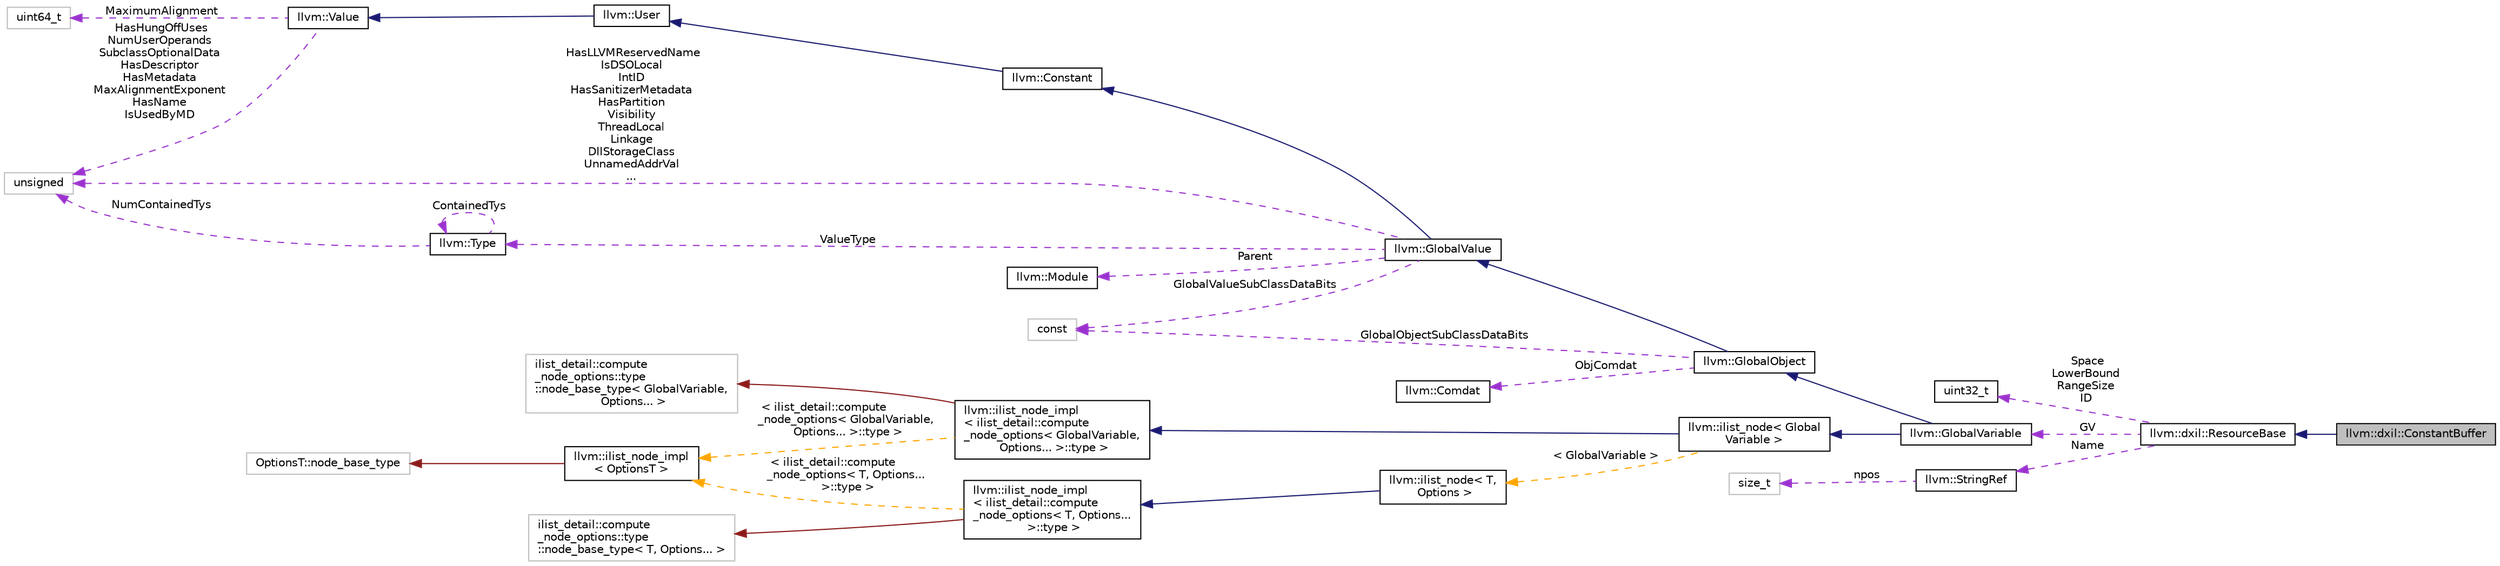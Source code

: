 digraph "llvm::dxil::ConstantBuffer"
{
 // LATEX_PDF_SIZE
  bgcolor="transparent";
  edge [fontname="Helvetica",fontsize="10",labelfontname="Helvetica",labelfontsize="10"];
  node [fontname="Helvetica",fontsize="10",shape=record];
  rankdir="LR";
  Node1 [label="llvm::dxil::ConstantBuffer",height=0.2,width=0.4,color="black", fillcolor="grey75", style="filled", fontcolor="black",tooltip=" "];
  Node2 -> Node1 [dir="back",color="midnightblue",fontsize="10",style="solid",fontname="Helvetica"];
  Node2 [label="llvm::dxil::ResourceBase",height=0.2,width=0.4,color="black",URL="$classllvm_1_1dxil_1_1ResourceBase.html",tooltip=" "];
  Node3 -> Node2 [dir="back",color="darkorchid3",fontsize="10",style="dashed",label=" Space\nLowerBound\nRangeSize\nID" ,fontname="Helvetica"];
  Node3 [label="uint32_t",height=0.2,width=0.4,color="black",URL="$classuint32__t.html",tooltip=" "];
  Node4 -> Node2 [dir="back",color="darkorchid3",fontsize="10",style="dashed",label=" GV" ,fontname="Helvetica"];
  Node4 [label="llvm::GlobalVariable",height=0.2,width=0.4,color="black",URL="$classllvm_1_1GlobalVariable.html",tooltip=" "];
  Node5 -> Node4 [dir="back",color="midnightblue",fontsize="10",style="solid",fontname="Helvetica"];
  Node5 [label="llvm::GlobalObject",height=0.2,width=0.4,color="black",URL="$classllvm_1_1GlobalObject.html",tooltip=" "];
  Node6 -> Node5 [dir="back",color="midnightblue",fontsize="10",style="solid",fontname="Helvetica"];
  Node6 [label="llvm::GlobalValue",height=0.2,width=0.4,color="black",URL="$classllvm_1_1GlobalValue.html",tooltip=" "];
  Node7 -> Node6 [dir="back",color="midnightblue",fontsize="10",style="solid",fontname="Helvetica"];
  Node7 [label="llvm::Constant",height=0.2,width=0.4,color="black",URL="$classllvm_1_1Constant.html",tooltip="This is an important base class in LLVM."];
  Node8 -> Node7 [dir="back",color="midnightblue",fontsize="10",style="solid",fontname="Helvetica"];
  Node8 [label="llvm::User",height=0.2,width=0.4,color="black",URL="$classllvm_1_1User.html",tooltip=" "];
  Node9 -> Node8 [dir="back",color="midnightblue",fontsize="10",style="solid",fontname="Helvetica"];
  Node9 [label="llvm::Value",height=0.2,width=0.4,color="black",URL="$classllvm_1_1Value.html",tooltip="LLVM Value Representation."];
  Node10 -> Node9 [dir="back",color="darkorchid3",fontsize="10",style="dashed",label=" MaximumAlignment" ,fontname="Helvetica"];
  Node10 [label="uint64_t",height=0.2,width=0.4,color="grey75",tooltip=" "];
  Node11 -> Node9 [dir="back",color="darkorchid3",fontsize="10",style="dashed",label=" HasHungOffUses\nNumUserOperands\nSubclassOptionalData\nHasDescriptor\nHasMetadata\nMaxAlignmentExponent\nHasName\nIsUsedByMD" ,fontname="Helvetica"];
  Node11 [label="unsigned",height=0.2,width=0.4,color="grey75",tooltip=" "];
  Node12 -> Node6 [dir="back",color="darkorchid3",fontsize="10",style="dashed",label=" ValueType" ,fontname="Helvetica"];
  Node12 [label="llvm::Type",height=0.2,width=0.4,color="black",URL="$classllvm_1_1Type.html",tooltip="The instances of the Type class are immutable: once they are created, they are never changed."];
  Node12 -> Node12 [dir="back",color="darkorchid3",fontsize="10",style="dashed",label=" ContainedTys" ,fontname="Helvetica"];
  Node11 -> Node12 [dir="back",color="darkorchid3",fontsize="10",style="dashed",label=" NumContainedTys" ,fontname="Helvetica"];
  Node13 -> Node6 [dir="back",color="darkorchid3",fontsize="10",style="dashed",label=" Parent" ,fontname="Helvetica"];
  Node13 [label="llvm::Module",height=0.2,width=0.4,color="black",URL="$classllvm_1_1Module.html",tooltip="A Module instance is used to store all the information related to an LLVM module."];
  Node11 -> Node6 [dir="back",color="darkorchid3",fontsize="10",style="dashed",label=" HasLLVMReservedName\nIsDSOLocal\nIntID\nHasSanitizerMetadata\nHasPartition\nVisibility\nThreadLocal\nLinkage\nDllStorageClass\nUnnamedAddrVal\n..." ,fontname="Helvetica"];
  Node14 -> Node6 [dir="back",color="darkorchid3",fontsize="10",style="dashed",label=" GlobalValueSubClassDataBits" ,fontname="Helvetica"];
  Node14 [label="const",height=0.2,width=0.4,color="grey75",tooltip=" "];
  Node15 -> Node5 [dir="back",color="darkorchid3",fontsize="10",style="dashed",label=" ObjComdat" ,fontname="Helvetica"];
  Node15 [label="llvm::Comdat",height=0.2,width=0.4,color="black",URL="$classllvm_1_1Comdat.html",tooltip=" "];
  Node14 -> Node5 [dir="back",color="darkorchid3",fontsize="10",style="dashed",label=" GlobalObjectSubClassDataBits" ,fontname="Helvetica"];
  Node16 -> Node4 [dir="back",color="midnightblue",fontsize="10",style="solid",fontname="Helvetica"];
  Node16 [label="llvm::ilist_node\< Global\lVariable \>",height=0.2,width=0.4,color="black",URL="$classllvm_1_1ilist__node.html",tooltip=" "];
  Node17 -> Node16 [dir="back",color="midnightblue",fontsize="10",style="solid",fontname="Helvetica"];
  Node17 [label="llvm::ilist_node_impl\l\< ilist_detail::compute\l_node_options\< GlobalVariable,\l Options... \>::type \>",height=0.2,width=0.4,color="black",URL="$classllvm_1_1ilist__node__impl.html",tooltip=" "];
  Node18 -> Node17 [dir="back",color="firebrick4",fontsize="10",style="solid",fontname="Helvetica"];
  Node18 [label="ilist_detail::compute\l_node_options::type \l::node_base_type\< GlobalVariable,\l Options... \>",height=0.2,width=0.4,color="grey75",tooltip=" "];
  Node19 -> Node17 [dir="back",color="orange",fontsize="10",style="dashed",label=" \< ilist_detail::compute\l_node_options\< GlobalVariable,\l Options... \>::type \>" ,fontname="Helvetica"];
  Node19 [label="llvm::ilist_node_impl\l\< OptionsT \>",height=0.2,width=0.4,color="black",URL="$classllvm_1_1ilist__node__impl.html",tooltip="Implementation for an ilist node."];
  Node20 -> Node19 [dir="back",color="firebrick4",fontsize="10",style="solid",fontname="Helvetica"];
  Node20 [label="OptionsT::node_base_type",height=0.2,width=0.4,color="grey75",tooltip=" "];
  Node21 -> Node16 [dir="back",color="orange",fontsize="10",style="dashed",label=" \< GlobalVariable \>" ,fontname="Helvetica"];
  Node21 [label="llvm::ilist_node\< T,\l Options \>",height=0.2,width=0.4,color="black",URL="$classllvm_1_1ilist__node.html",tooltip=" "];
  Node22 -> Node21 [dir="back",color="midnightblue",fontsize="10",style="solid",fontname="Helvetica"];
  Node22 [label="llvm::ilist_node_impl\l\< ilist_detail::compute\l_node_options\< T, Options...\l \>::type \>",height=0.2,width=0.4,color="black",URL="$classllvm_1_1ilist__node__impl.html",tooltip=" "];
  Node23 -> Node22 [dir="back",color="firebrick4",fontsize="10",style="solid",fontname="Helvetica"];
  Node23 [label="ilist_detail::compute\l_node_options::type \l::node_base_type\< T, Options... \>",height=0.2,width=0.4,color="grey75",tooltip=" "];
  Node19 -> Node22 [dir="back",color="orange",fontsize="10",style="dashed",label=" \< ilist_detail::compute\l_node_options\< T, Options...\l \>::type \>" ,fontname="Helvetica"];
  Node24 -> Node2 [dir="back",color="darkorchid3",fontsize="10",style="dashed",label=" Name" ,fontname="Helvetica"];
  Node24 [label="llvm::StringRef",height=0.2,width=0.4,color="black",URL="$classllvm_1_1StringRef.html",tooltip="StringRef - Represent a constant reference to a string, i.e."];
  Node25 -> Node24 [dir="back",color="darkorchid3",fontsize="10",style="dashed",label=" npos" ,fontname="Helvetica"];
  Node25 [label="size_t",height=0.2,width=0.4,color="grey75",tooltip=" "];
}
